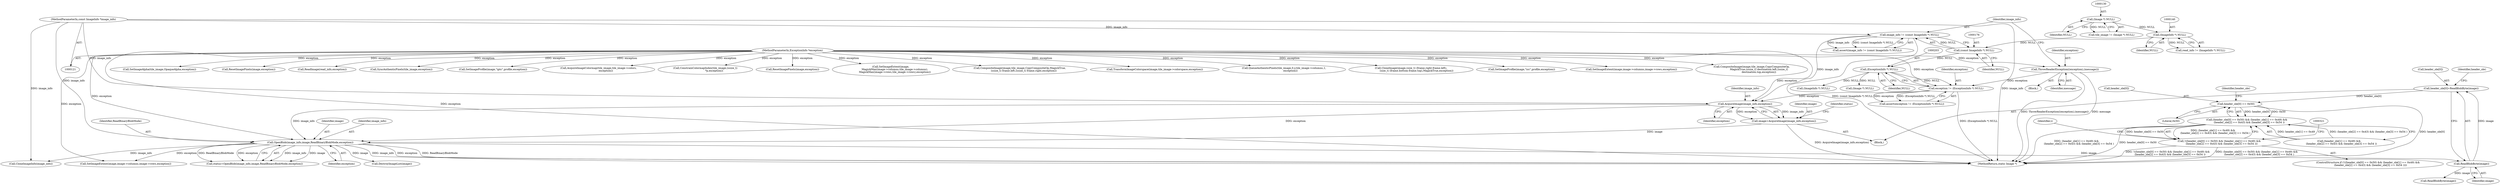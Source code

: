 digraph "0_ImageMagick_6b6bff054d569a77973f2140c0e86366e6168a6c_1@array" {
"1000256" [label="(Call,header_ole[0]=ReadBlobByte(image))"];
"1000260" [label="(Call,ReadBlobByte(image))"];
"1000218" [label="(Call,OpenBlob(image_info,image,ReadBinaryBlobMode,exception))"];
"1000213" [label="(Call,AcquireImage(image_info,exception))"];
"1000173" [label="(Call,image_info != (const ImageInfo *) NULL)"];
"1000122" [label="(MethodParameterIn,const ImageInfo *image_info)"];
"1000175" [label="(Call,(const ImageInfo *) NULL)"];
"1000139" [label="(Call,(ImageInfo *) NULL)"];
"1000129" [label="(Call,(Image *) NULL)"];
"1000200" [label="(Call,exception != (ExceptionInfo *) NULL)"];
"1000146" [label="(Call,ThrowReaderException((exception),(message)))"];
"1000123" [label="(MethodParameterIn,ExceptionInfo *exception)"];
"1000202" [label="(Call,(ExceptionInfo *) NULL)"];
"1000211" [label="(Call,image=AcquireImage(image_info,exception))"];
"1000283" [label="(Call,header_ole[0] == 0x50)"];
"1000282" [label="(Call,(header_ole[0] == 0x50) && (header_ole[1] == 0x49) &&\n      (header_ole[2] == 0x43) && (header_ole[3] == 0x54 ))"];
"1000281" [label="(Call,!((header_ole[0] == 0x50) && (header_ole[1] == 0x49) &&\n      (header_ole[2] == 0x43) && (header_ole[3] == 0x54 )))"];
"1000122" [label="(MethodParameterIn,const ImageInfo *image_info)"];
"1000175" [label="(Call,(const ImageInfo *) NULL)"];
"1002383" [label="(Call,ReadImage(read_info,exception))"];
"1000230" [label="(Call,DestroyImageList(image))"];
"1000222" [label="(Identifier,exception)"];
"1000141" [label="(Identifier,NULL)"];
"1001895" [label="(Call,SyncAuthenticPixels(tile_image,exception))"];
"1000266" [label="(Call,ReadBlobByte(image))"];
"1000172" [label="(Call,assert(image_info != (const ImageInfo *) NULL))"];
"1000217" [label="(Identifier,status)"];
"1000307" [label="(Identifier,i)"];
"1002121" [label="(Call,SetImageProfile(image,\"iptc\",profile,exception))"];
"1001308" [label="(Call,AcquireImageColormap(tile_image,tile_image->colors,\n                  exception))"];
"1001671" [label="(Call,ConstrainColormapIndex(tile_image,(ssize_t)\n                      *p,exception))"];
"1000216" [label="(Call,status=OpenBlob(image_info,image,ReadBinaryBlobMode,exception))"];
"1000177" [label="(Identifier,NULL)"];
"1000139" [label="(Call,(ImageInfo *) NULL)"];
"1000754" [label="(Call,ResetImagePixels(image,exception))"];
"1000233" [label="(Call,(Image *) NULL)"];
"1000131" [label="(Identifier,NULL)"];
"1000282" [label="(Call,(header_ole[0] == 0x50) && (header_ole[1] == 0x49) &&\n      (header_ole[2] == 0x43) && (header_ole[3] == 0x54 ))"];
"1002573" [label="(MethodReturn,static Image *)"];
"1000213" [label="(Call,AcquireImage(image_info,exception))"];
"1000260" [label="(Call,ReadBlobByte(image))"];
"1000280" [label="(ControlStructure,if (!((header_ole[0] == 0x50) && (header_ole[1] == 0x49) &&\n      (header_ole[2] == 0x43) && (header_ole[3] == 0x54 ))))"];
"1000221" [label="(Identifier,ReadBinaryBlobMode)"];
"1000256" [label="(Call,header_ole[0]=ReadBlobByte(image))"];
"1000174" [label="(Identifier,image_info)"];
"1000215" [label="(Identifier,exception)"];
"1000204" [label="(Identifier,NULL)"];
"1000214" [label="(Identifier,image_info)"];
"1000281" [label="(Call,!((header_ole[0] == 0x50) && (header_ole[1] == 0x49) &&\n      (header_ole[2] == 0x43) && (header_ole[3] == 0x54 )))"];
"1000137" [label="(Call,read_info != (ImageInfo *) NULL)"];
"1000284" [label="(Call,header_ole[0])"];
"1000287" [label="(Literal,0x50)"];
"1000125" [label="(Block,)"];
"1002427" [label="(Call,SetImageExtent(image,\n          MagickMax(image->columns,tile_image->columns),\n          MagickMax(image->rows,tile_image->rows),exception))"];
"1000212" [label="(Identifier,image)"];
"1000257" [label="(Call,header_ole[0])"];
"1000200" [label="(Call,exception != (ExceptionInfo *) NULL)"];
"1002454" [label="(Call,CompositeImage(image,tile_image,CopyCompositeOp,MagickTrue,\n          (ssize_t) frame.left,(ssize_t) frame.right,exception))"];
"1000510" [label="(Call,SetImageExtent(image,image->columns,image->rows,exception))"];
"1000220" [label="(Identifier,image)"];
"1000173" [label="(Call,image_info != (const ImageInfo *) NULL)"];
"1002446" [label="(Call,TransformImageColorspace(image,tile_image->colorspace,exception))"];
"1001630" [label="(Call,QueueAuthenticPixels(tile_image,0,y,tile_image->columns,1,\n                exception))"];
"1000147" [label="(Identifier,exception)"];
"1001149" [label="(Call,CloneImage(image,(size_t) (frame.right-frame.left),\n              (size_t) (frame.bottom-frame.top),MagickTrue,exception))"];
"1002083" [label="(Call,SetImageProfile(image,\"icc\",profile,exception))"];
"1000739" [label="(Call,SetImageExtent(image,image->columns,image->rows,exception))"];
"1000238" [label="(Call,(ImageInfo *) NULL)"];
"1000264" [label="(Identifier,header_ole)"];
"1000123" [label="(MethodParameterIn,ExceptionInfo *exception)"];
"1000199" [label="(Call,assert(exception != (ExceptionInfo *) NULL))"];
"1001976" [label="(Call,CompositeImage(image,tile_image,CopyCompositeOp,\n                  MagickTrue,(ssize_t) destination.left,(ssize_t)\n                  destination.top,exception))"];
"1000291" [label="(Identifier,header_ole)"];
"1000124" [label="(Block,)"];
"1000283" [label="(Call,header_ole[0] == 0x50)"];
"1000129" [label="(Call,(Image *) NULL)"];
"1000127" [label="(Call,tile_image != (Image *) NULL)"];
"1000288" [label="(Call,(header_ole[1] == 0x49) &&\n      (header_ole[2] == 0x43) && (header_ole[3] == 0x54 ))"];
"1000202" [label="(Call,(ExceptionInfo *) NULL)"];
"1001261" [label="(Call,SetImageAlpha(tile_image,OpaqueAlpha,exception))"];
"1000219" [label="(Identifier,image_info)"];
"1000146" [label="(Call,ThrowReaderException((exception),(message)))"];
"1000201" [label="(Identifier,exception)"];
"1000148" [label="(Identifier,message)"];
"1000525" [label="(Call,ResetImagePixels(image,exception))"];
"1000218" [label="(Call,OpenBlob(image_info,image,ReadBinaryBlobMode,exception))"];
"1000211" [label="(Call,image=AcquireImage(image_info,exception))"];
"1002220" [label="(Call,CloneImageInfo(image_info))"];
"1000261" [label="(Identifier,image)"];
"1000256" -> "1000124"  [label="AST: "];
"1000256" -> "1000260"  [label="CFG: "];
"1000257" -> "1000256"  [label="AST: "];
"1000260" -> "1000256"  [label="AST: "];
"1000264" -> "1000256"  [label="CFG: "];
"1000260" -> "1000256"  [label="DDG: image"];
"1000256" -> "1000283"  [label="DDG: header_ole[0]"];
"1000260" -> "1000261"  [label="CFG: "];
"1000261" -> "1000260"  [label="AST: "];
"1000218" -> "1000260"  [label="DDG: image"];
"1000260" -> "1000266"  [label="DDG: image"];
"1000218" -> "1000216"  [label="AST: "];
"1000218" -> "1000222"  [label="CFG: "];
"1000219" -> "1000218"  [label="AST: "];
"1000220" -> "1000218"  [label="AST: "];
"1000221" -> "1000218"  [label="AST: "];
"1000222" -> "1000218"  [label="AST: "];
"1000216" -> "1000218"  [label="CFG: "];
"1000218" -> "1002573"  [label="DDG: ReadBinaryBlobMode"];
"1000218" -> "1002573"  [label="DDG: image_info"];
"1000218" -> "1002573"  [label="DDG: exception"];
"1000218" -> "1000216"  [label="DDG: image_info"];
"1000218" -> "1000216"  [label="DDG: image"];
"1000218" -> "1000216"  [label="DDG: ReadBinaryBlobMode"];
"1000218" -> "1000216"  [label="DDG: exception"];
"1000213" -> "1000218"  [label="DDG: image_info"];
"1000213" -> "1000218"  [label="DDG: exception"];
"1000122" -> "1000218"  [label="DDG: image_info"];
"1000211" -> "1000218"  [label="DDG: image"];
"1000123" -> "1000218"  [label="DDG: exception"];
"1000218" -> "1000230"  [label="DDG: image"];
"1000218" -> "1000510"  [label="DDG: exception"];
"1000218" -> "1002220"  [label="DDG: image_info"];
"1000213" -> "1000211"  [label="AST: "];
"1000213" -> "1000215"  [label="CFG: "];
"1000214" -> "1000213"  [label="AST: "];
"1000215" -> "1000213"  [label="AST: "];
"1000211" -> "1000213"  [label="CFG: "];
"1000213" -> "1000211"  [label="DDG: image_info"];
"1000213" -> "1000211"  [label="DDG: exception"];
"1000173" -> "1000213"  [label="DDG: image_info"];
"1000122" -> "1000213"  [label="DDG: image_info"];
"1000200" -> "1000213"  [label="DDG: exception"];
"1000123" -> "1000213"  [label="DDG: exception"];
"1000173" -> "1000172"  [label="AST: "];
"1000173" -> "1000175"  [label="CFG: "];
"1000174" -> "1000173"  [label="AST: "];
"1000175" -> "1000173"  [label="AST: "];
"1000172" -> "1000173"  [label="CFG: "];
"1000173" -> "1002573"  [label="DDG: (const ImageInfo *) NULL"];
"1000173" -> "1000172"  [label="DDG: image_info"];
"1000173" -> "1000172"  [label="DDG: (const ImageInfo *) NULL"];
"1000122" -> "1000173"  [label="DDG: image_info"];
"1000175" -> "1000173"  [label="DDG: NULL"];
"1000122" -> "1000121"  [label="AST: "];
"1000122" -> "1002573"  [label="DDG: image_info"];
"1000122" -> "1002220"  [label="DDG: image_info"];
"1000175" -> "1000177"  [label="CFG: "];
"1000176" -> "1000175"  [label="AST: "];
"1000177" -> "1000175"  [label="AST: "];
"1000139" -> "1000175"  [label="DDG: NULL"];
"1000175" -> "1000202"  [label="DDG: NULL"];
"1000139" -> "1000137"  [label="AST: "];
"1000139" -> "1000141"  [label="CFG: "];
"1000140" -> "1000139"  [label="AST: "];
"1000141" -> "1000139"  [label="AST: "];
"1000137" -> "1000139"  [label="CFG: "];
"1000139" -> "1000137"  [label="DDG: NULL"];
"1000129" -> "1000139"  [label="DDG: NULL"];
"1000129" -> "1000127"  [label="AST: "];
"1000129" -> "1000131"  [label="CFG: "];
"1000130" -> "1000129"  [label="AST: "];
"1000131" -> "1000129"  [label="AST: "];
"1000127" -> "1000129"  [label="CFG: "];
"1000129" -> "1000127"  [label="DDG: NULL"];
"1000200" -> "1000199"  [label="AST: "];
"1000200" -> "1000202"  [label="CFG: "];
"1000201" -> "1000200"  [label="AST: "];
"1000202" -> "1000200"  [label="AST: "];
"1000199" -> "1000200"  [label="CFG: "];
"1000200" -> "1002573"  [label="DDG: (ExceptionInfo *) NULL"];
"1000200" -> "1000199"  [label="DDG: exception"];
"1000200" -> "1000199"  [label="DDG: (ExceptionInfo *) NULL"];
"1000146" -> "1000200"  [label="DDG: exception"];
"1000123" -> "1000200"  [label="DDG: exception"];
"1000202" -> "1000200"  [label="DDG: NULL"];
"1000146" -> "1000125"  [label="AST: "];
"1000146" -> "1000148"  [label="CFG: "];
"1000147" -> "1000146"  [label="AST: "];
"1000148" -> "1000146"  [label="AST: "];
"1000174" -> "1000146"  [label="CFG: "];
"1000146" -> "1002573"  [label="DDG: message"];
"1000146" -> "1002573"  [label="DDG: ThrowReaderException((exception),(message))"];
"1000123" -> "1000146"  [label="DDG: exception"];
"1000123" -> "1000121"  [label="AST: "];
"1000123" -> "1002573"  [label="DDG: exception"];
"1000123" -> "1000510"  [label="DDG: exception"];
"1000123" -> "1000525"  [label="DDG: exception"];
"1000123" -> "1000739"  [label="DDG: exception"];
"1000123" -> "1000754"  [label="DDG: exception"];
"1000123" -> "1001149"  [label="DDG: exception"];
"1000123" -> "1001261"  [label="DDG: exception"];
"1000123" -> "1001308"  [label="DDG: exception"];
"1000123" -> "1001630"  [label="DDG: exception"];
"1000123" -> "1001671"  [label="DDG: exception"];
"1000123" -> "1001895"  [label="DDG: exception"];
"1000123" -> "1001976"  [label="DDG: exception"];
"1000123" -> "1002083"  [label="DDG: exception"];
"1000123" -> "1002121"  [label="DDG: exception"];
"1000123" -> "1002383"  [label="DDG: exception"];
"1000123" -> "1002427"  [label="DDG: exception"];
"1000123" -> "1002446"  [label="DDG: exception"];
"1000123" -> "1002454"  [label="DDG: exception"];
"1000202" -> "1000204"  [label="CFG: "];
"1000203" -> "1000202"  [label="AST: "];
"1000204" -> "1000202"  [label="AST: "];
"1000202" -> "1000233"  [label="DDG: NULL"];
"1000202" -> "1000238"  [label="DDG: NULL"];
"1000211" -> "1000124"  [label="AST: "];
"1000212" -> "1000211"  [label="AST: "];
"1000217" -> "1000211"  [label="CFG: "];
"1000211" -> "1002573"  [label="DDG: AcquireImage(image_info,exception)"];
"1000283" -> "1000282"  [label="AST: "];
"1000283" -> "1000287"  [label="CFG: "];
"1000284" -> "1000283"  [label="AST: "];
"1000287" -> "1000283"  [label="AST: "];
"1000291" -> "1000283"  [label="CFG: "];
"1000282" -> "1000283"  [label="CFG: "];
"1000283" -> "1002573"  [label="DDG: header_ole[0]"];
"1000283" -> "1000282"  [label="DDG: header_ole[0]"];
"1000283" -> "1000282"  [label="DDG: 0x50"];
"1000282" -> "1000281"  [label="AST: "];
"1000282" -> "1000288"  [label="CFG: "];
"1000288" -> "1000282"  [label="AST: "];
"1000281" -> "1000282"  [label="CFG: "];
"1000282" -> "1002573"  [label="DDG: (header_ole[1] == 0x49) &&\n      (header_ole[2] == 0x43) && (header_ole[3] == 0x54 )"];
"1000282" -> "1002573"  [label="DDG: header_ole[0] == 0x50"];
"1000282" -> "1000281"  [label="DDG: header_ole[0] == 0x50"];
"1000282" -> "1000281"  [label="DDG: (header_ole[1] == 0x49) &&\n      (header_ole[2] == 0x43) && (header_ole[3] == 0x54 )"];
"1000288" -> "1000282"  [label="DDG: header_ole[1] == 0x49"];
"1000288" -> "1000282"  [label="DDG: (header_ole[2] == 0x43) && (header_ole[3] == 0x54 )"];
"1000281" -> "1000280"  [label="AST: "];
"1000307" -> "1000281"  [label="CFG: "];
"1000321" -> "1000281"  [label="CFG: "];
"1000281" -> "1002573"  [label="DDG: (header_ole[0] == 0x50) && (header_ole[1] == 0x49) &&\n      (header_ole[2] == 0x43) && (header_ole[3] == 0x54 )"];
"1000281" -> "1002573"  [label="DDG: !((header_ole[0] == 0x50) && (header_ole[1] == 0x49) &&\n      (header_ole[2] == 0x43) && (header_ole[3] == 0x54 ))"];
}
